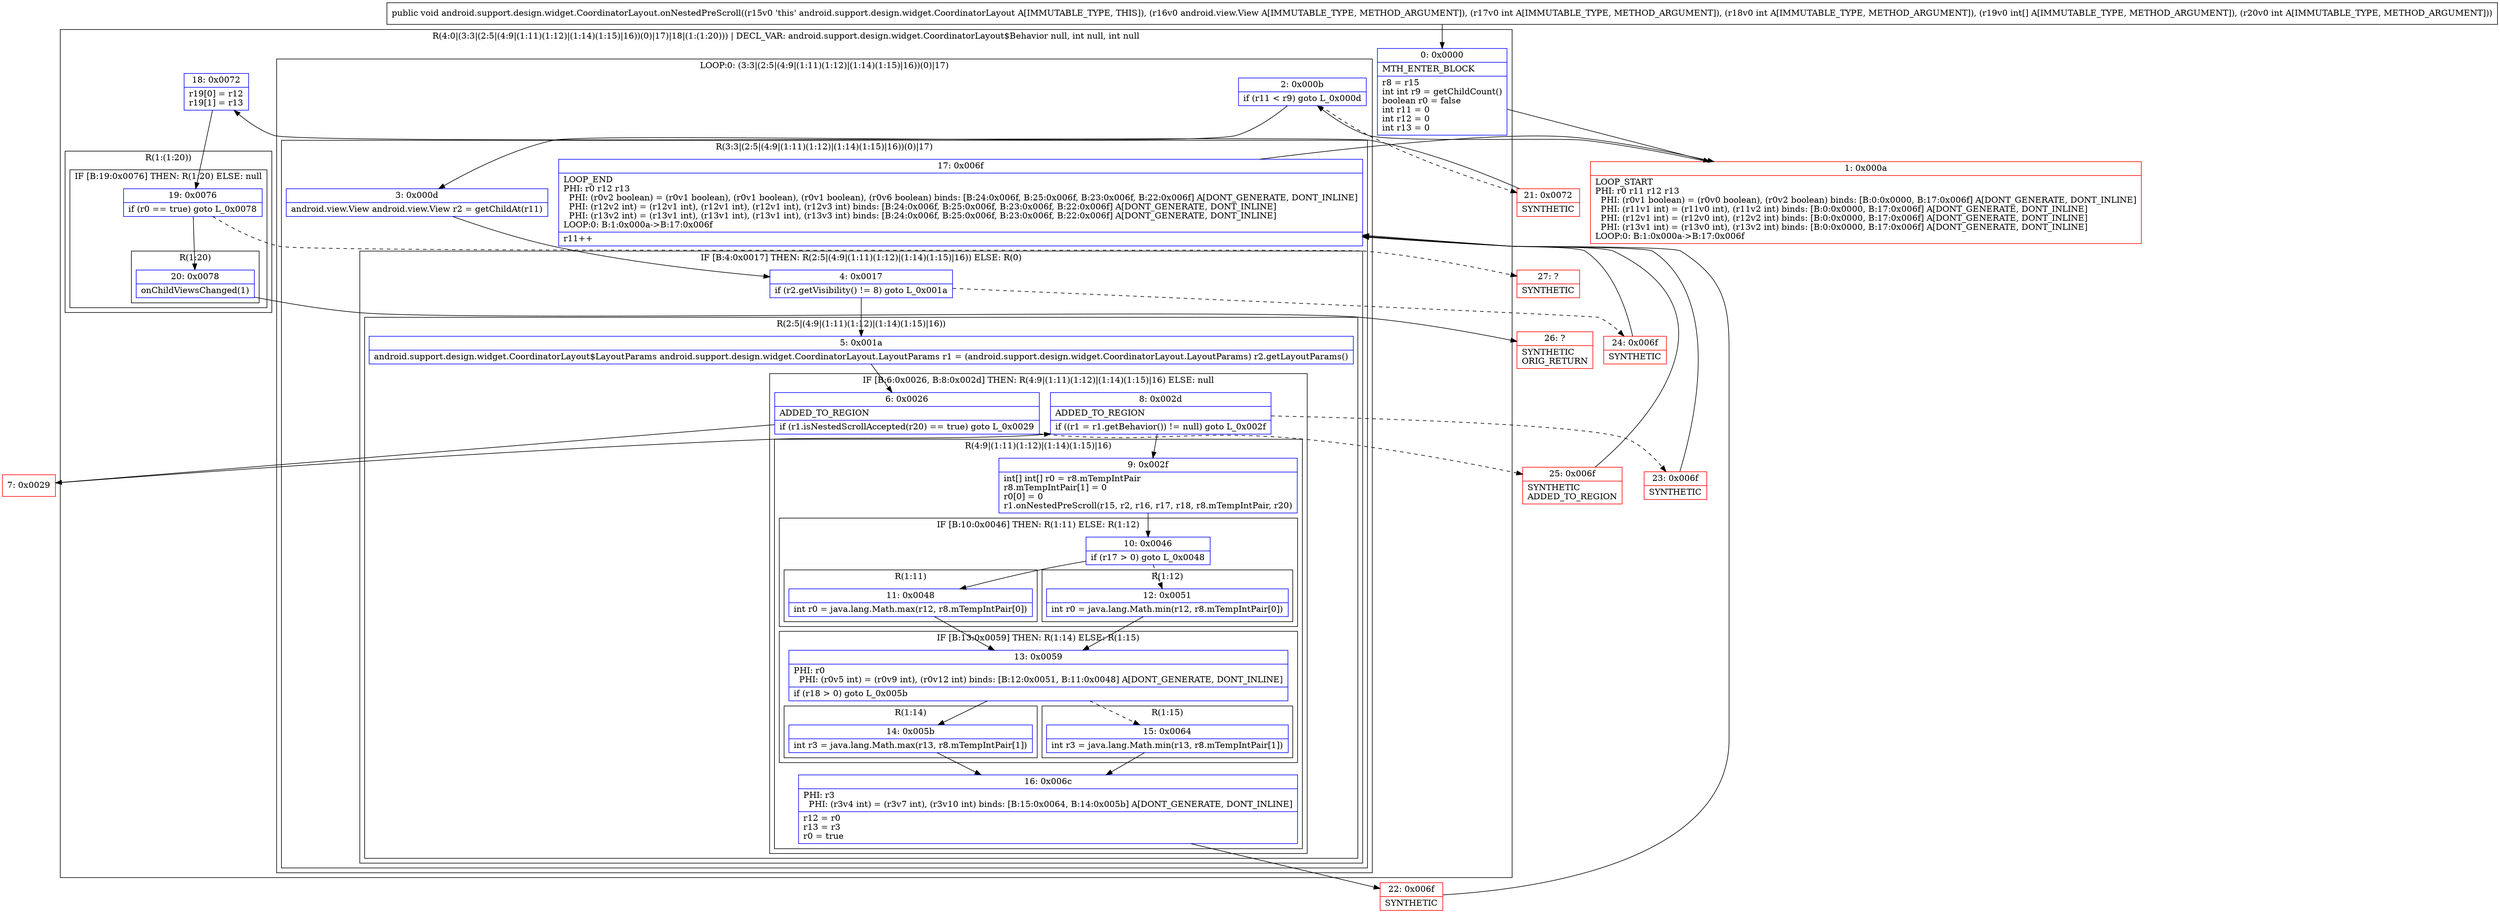 digraph "CFG forandroid.support.design.widget.CoordinatorLayout.onNestedPreScroll(Landroid\/view\/View;II[II)V" {
subgraph cluster_Region_1216894988 {
label = "R(4:0|(3:3|(2:5|(4:9|(1:11)(1:12)|(1:14)(1:15)|16))(0)|17)|18|(1:(1:20))) | DECL_VAR: android.support.design.widget.CoordinatorLayout$Behavior null, int null, int null\l";
node [shape=record,color=blue];
Node_0 [shape=record,label="{0\:\ 0x0000|MTH_ENTER_BLOCK\l|r8 = r15\lint int r9 = getChildCount()\lboolean r0 = false\lint r11 = 0\lint r12 = 0\lint r13 = 0\l}"];
subgraph cluster_LoopRegion_1451924416 {
label = "LOOP:0: (3:3|(2:5|(4:9|(1:11)(1:12)|(1:14)(1:15)|16))(0)|17)";
node [shape=record,color=blue];
Node_2 [shape=record,label="{2\:\ 0x000b|if (r11 \< r9) goto L_0x000d\l}"];
subgraph cluster_Region_1313866455 {
label = "R(3:3|(2:5|(4:9|(1:11)(1:12)|(1:14)(1:15)|16))(0)|17)";
node [shape=record,color=blue];
Node_3 [shape=record,label="{3\:\ 0x000d|android.view.View android.view.View r2 = getChildAt(r11)\l}"];
subgraph cluster_IfRegion_647046438 {
label = "IF [B:4:0x0017] THEN: R(2:5|(4:9|(1:11)(1:12)|(1:14)(1:15)|16)) ELSE: R(0)";
node [shape=record,color=blue];
Node_4 [shape=record,label="{4\:\ 0x0017|if (r2.getVisibility() != 8) goto L_0x001a\l}"];
subgraph cluster_Region_1783668694 {
label = "R(2:5|(4:9|(1:11)(1:12)|(1:14)(1:15)|16))";
node [shape=record,color=blue];
Node_5 [shape=record,label="{5\:\ 0x001a|android.support.design.widget.CoordinatorLayout$LayoutParams android.support.design.widget.CoordinatorLayout.LayoutParams r1 = (android.support.design.widget.CoordinatorLayout.LayoutParams) r2.getLayoutParams()\l}"];
subgraph cluster_IfRegion_1077712100 {
label = "IF [B:6:0x0026, B:8:0x002d] THEN: R(4:9|(1:11)(1:12)|(1:14)(1:15)|16) ELSE: null";
node [shape=record,color=blue];
Node_6 [shape=record,label="{6\:\ 0x0026|ADDED_TO_REGION\l|if (r1.isNestedScrollAccepted(r20) == true) goto L_0x0029\l}"];
Node_8 [shape=record,label="{8\:\ 0x002d|ADDED_TO_REGION\l|if ((r1 = r1.getBehavior()) != null) goto L_0x002f\l}"];
subgraph cluster_Region_1129922815 {
label = "R(4:9|(1:11)(1:12)|(1:14)(1:15)|16)";
node [shape=record,color=blue];
Node_9 [shape=record,label="{9\:\ 0x002f|int[] int[] r0 = r8.mTempIntPair\lr8.mTempIntPair[1] = 0\lr0[0] = 0\lr1.onNestedPreScroll(r15, r2, r16, r17, r18, r8.mTempIntPair, r20)\l}"];
subgraph cluster_IfRegion_1282328084 {
label = "IF [B:10:0x0046] THEN: R(1:11) ELSE: R(1:12)";
node [shape=record,color=blue];
Node_10 [shape=record,label="{10\:\ 0x0046|if (r17 \> 0) goto L_0x0048\l}"];
subgraph cluster_Region_1283904582 {
label = "R(1:11)";
node [shape=record,color=blue];
Node_11 [shape=record,label="{11\:\ 0x0048|int r0 = java.lang.Math.max(r12, r8.mTempIntPair[0])\l}"];
}
subgraph cluster_Region_1171340177 {
label = "R(1:12)";
node [shape=record,color=blue];
Node_12 [shape=record,label="{12\:\ 0x0051|int r0 = java.lang.Math.min(r12, r8.mTempIntPair[0])\l}"];
}
}
subgraph cluster_IfRegion_1953026155 {
label = "IF [B:13:0x0059] THEN: R(1:14) ELSE: R(1:15)";
node [shape=record,color=blue];
Node_13 [shape=record,label="{13\:\ 0x0059|PHI: r0 \l  PHI: (r0v5 int) = (r0v9 int), (r0v12 int) binds: [B:12:0x0051, B:11:0x0048] A[DONT_GENERATE, DONT_INLINE]\l|if (r18 \> 0) goto L_0x005b\l}"];
subgraph cluster_Region_315035688 {
label = "R(1:14)";
node [shape=record,color=blue];
Node_14 [shape=record,label="{14\:\ 0x005b|int r3 = java.lang.Math.max(r13, r8.mTempIntPair[1])\l}"];
}
subgraph cluster_Region_1557130781 {
label = "R(1:15)";
node [shape=record,color=blue];
Node_15 [shape=record,label="{15\:\ 0x0064|int r3 = java.lang.Math.min(r13, r8.mTempIntPair[1])\l}"];
}
}
Node_16 [shape=record,label="{16\:\ 0x006c|PHI: r3 \l  PHI: (r3v4 int) = (r3v7 int), (r3v10 int) binds: [B:15:0x0064, B:14:0x005b] A[DONT_GENERATE, DONT_INLINE]\l|r12 = r0\lr13 = r3\lr0 = true\l}"];
}
}
}
subgraph cluster_Region_1998467887 {
label = "R(0)";
node [shape=record,color=blue];
}
}
Node_17 [shape=record,label="{17\:\ 0x006f|LOOP_END\lPHI: r0 r12 r13 \l  PHI: (r0v2 boolean) = (r0v1 boolean), (r0v1 boolean), (r0v1 boolean), (r0v6 boolean) binds: [B:24:0x006f, B:25:0x006f, B:23:0x006f, B:22:0x006f] A[DONT_GENERATE, DONT_INLINE]\l  PHI: (r12v2 int) = (r12v1 int), (r12v1 int), (r12v1 int), (r12v3 int) binds: [B:24:0x006f, B:25:0x006f, B:23:0x006f, B:22:0x006f] A[DONT_GENERATE, DONT_INLINE]\l  PHI: (r13v2 int) = (r13v1 int), (r13v1 int), (r13v1 int), (r13v3 int) binds: [B:24:0x006f, B:25:0x006f, B:23:0x006f, B:22:0x006f] A[DONT_GENERATE, DONT_INLINE]\lLOOP:0: B:1:0x000a\-\>B:17:0x006f\l|r11++\l}"];
}
}
Node_18 [shape=record,label="{18\:\ 0x0072|r19[0] = r12\lr19[1] = r13\l}"];
subgraph cluster_Region_1929082014 {
label = "R(1:(1:20))";
node [shape=record,color=blue];
subgraph cluster_IfRegion_1142057569 {
label = "IF [B:19:0x0076] THEN: R(1:20) ELSE: null";
node [shape=record,color=blue];
Node_19 [shape=record,label="{19\:\ 0x0076|if (r0 == true) goto L_0x0078\l}"];
subgraph cluster_Region_1218396851 {
label = "R(1:20)";
node [shape=record,color=blue];
Node_20 [shape=record,label="{20\:\ 0x0078|onChildViewsChanged(1)\l}"];
}
}
}
}
Node_1 [shape=record,color=red,label="{1\:\ 0x000a|LOOP_START\lPHI: r0 r11 r12 r13 \l  PHI: (r0v1 boolean) = (r0v0 boolean), (r0v2 boolean) binds: [B:0:0x0000, B:17:0x006f] A[DONT_GENERATE, DONT_INLINE]\l  PHI: (r11v1 int) = (r11v0 int), (r11v2 int) binds: [B:0:0x0000, B:17:0x006f] A[DONT_GENERATE, DONT_INLINE]\l  PHI: (r12v1 int) = (r12v0 int), (r12v2 int) binds: [B:0:0x0000, B:17:0x006f] A[DONT_GENERATE, DONT_INLINE]\l  PHI: (r13v1 int) = (r13v0 int), (r13v2 int) binds: [B:0:0x0000, B:17:0x006f] A[DONT_GENERATE, DONT_INLINE]\lLOOP:0: B:1:0x000a\-\>B:17:0x006f\l}"];
Node_7 [shape=record,color=red,label="{7\:\ 0x0029}"];
Node_21 [shape=record,color=red,label="{21\:\ 0x0072|SYNTHETIC\l}"];
Node_22 [shape=record,color=red,label="{22\:\ 0x006f|SYNTHETIC\l}"];
Node_23 [shape=record,color=red,label="{23\:\ 0x006f|SYNTHETIC\l}"];
Node_24 [shape=record,color=red,label="{24\:\ 0x006f|SYNTHETIC\l}"];
Node_25 [shape=record,color=red,label="{25\:\ 0x006f|SYNTHETIC\lADDED_TO_REGION\l}"];
Node_26 [shape=record,color=red,label="{26\:\ ?|SYNTHETIC\lORIG_RETURN\l}"];
Node_27 [shape=record,color=red,label="{27\:\ ?|SYNTHETIC\l}"];
MethodNode[shape=record,label="{public void android.support.design.widget.CoordinatorLayout.onNestedPreScroll((r15v0 'this' android.support.design.widget.CoordinatorLayout A[IMMUTABLE_TYPE, THIS]), (r16v0 android.view.View A[IMMUTABLE_TYPE, METHOD_ARGUMENT]), (r17v0 int A[IMMUTABLE_TYPE, METHOD_ARGUMENT]), (r18v0 int A[IMMUTABLE_TYPE, METHOD_ARGUMENT]), (r19v0 int[] A[IMMUTABLE_TYPE, METHOD_ARGUMENT]), (r20v0 int A[IMMUTABLE_TYPE, METHOD_ARGUMENT])) }"];
MethodNode -> Node_0;
Node_0 -> Node_1;
Node_2 -> Node_3;
Node_2 -> Node_21[style=dashed];
Node_3 -> Node_4;
Node_4 -> Node_5;
Node_4 -> Node_24[style=dashed];
Node_5 -> Node_6;
Node_6 -> Node_7;
Node_6 -> Node_25[style=dashed];
Node_8 -> Node_9;
Node_8 -> Node_23[style=dashed];
Node_9 -> Node_10;
Node_10 -> Node_11;
Node_10 -> Node_12[style=dashed];
Node_11 -> Node_13;
Node_12 -> Node_13;
Node_13 -> Node_14;
Node_13 -> Node_15[style=dashed];
Node_14 -> Node_16;
Node_15 -> Node_16;
Node_16 -> Node_22;
Node_17 -> Node_1;
Node_18 -> Node_19;
Node_19 -> Node_20;
Node_19 -> Node_27[style=dashed];
Node_20 -> Node_26;
Node_1 -> Node_2;
Node_7 -> Node_8;
Node_21 -> Node_18;
Node_22 -> Node_17;
Node_23 -> Node_17;
Node_24 -> Node_17;
Node_25 -> Node_17;
}

